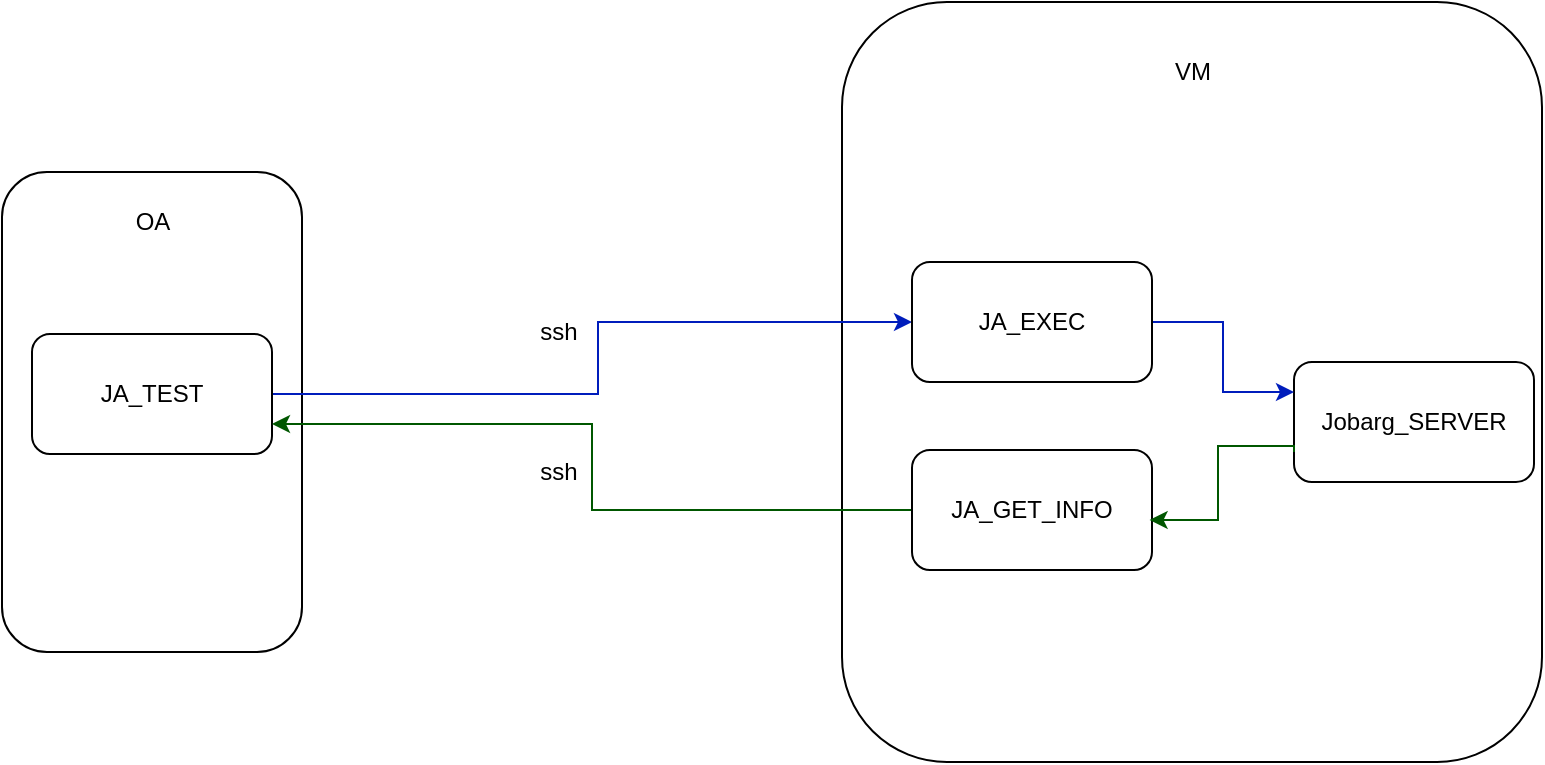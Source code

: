 <mxfile version="24.7.12">
  <diagram name="Page-1" id="TSFPr093VOYMbW9e3bXQ">
    <mxGraphModel dx="875" dy="472" grid="1" gridSize="10" guides="1" tooltips="1" connect="1" arrows="1" fold="1" page="1" pageScale="1" pageWidth="850" pageHeight="1100" math="0" shadow="0">
      <root>
        <mxCell id="0" />
        <mxCell id="1" parent="0" />
        <mxCell id="4NxBRebtptWnb1yivDOK-6" value="&lt;div align=&quot;center&quot;&gt;&lt;br&gt;&lt;/div&gt;" style="rounded=1;whiteSpace=wrap;html=1;" vertex="1" parent="1">
          <mxGeometry x="432" y="30" width="350" height="380" as="geometry" />
        </mxCell>
        <mxCell id="4NxBRebtptWnb1yivDOK-2" value="&lt;div align=&quot;center&quot;&gt;&lt;br&gt;&lt;/div&gt;" style="rounded=1;whiteSpace=wrap;html=1;" vertex="1" parent="1">
          <mxGeometry x="12" y="115" width="150" height="240" as="geometry" />
        </mxCell>
        <mxCell id="4NxBRebtptWnb1yivDOK-23" style="edgeStyle=orthogonalEdgeStyle;rounded=0;orthogonalLoop=1;jettySize=auto;html=1;entryX=0;entryY=0.5;entryDx=0;entryDy=0;fillColor=#0050ef;strokeColor=#001DBC;" edge="1" parent="1">
          <mxGeometry relative="1" as="geometry">
            <mxPoint x="147.0" y="225" as="sourcePoint" />
            <mxPoint x="467" y="190" as="targetPoint" />
            <Array as="points">
              <mxPoint x="147" y="226" />
              <mxPoint x="310" y="226" />
              <mxPoint x="310" y="190" />
            </Array>
          </mxGeometry>
        </mxCell>
        <mxCell id="4NxBRebtptWnb1yivDOK-1" value="JA_TEST" style="rounded=1;whiteSpace=wrap;html=1;" vertex="1" parent="1">
          <mxGeometry x="27" y="196" width="120" height="60" as="geometry" />
        </mxCell>
        <mxCell id="4NxBRebtptWnb1yivDOK-5" value="OA" style="text;html=1;align=center;verticalAlign=middle;resizable=0;points=[];autosize=1;strokeColor=none;fillColor=none;" vertex="1" parent="1">
          <mxGeometry x="67" y="125" width="40" height="30" as="geometry" />
        </mxCell>
        <mxCell id="4NxBRebtptWnb1yivDOK-7" value="&lt;div&gt;VM&lt;/div&gt;" style="text;html=1;align=center;verticalAlign=middle;resizable=0;points=[];autosize=1;strokeColor=none;fillColor=none;" vertex="1" parent="1">
          <mxGeometry x="587" y="50" width="40" height="30" as="geometry" />
        </mxCell>
        <mxCell id="4NxBRebtptWnb1yivDOK-9" value="Jobarg_SERVER" style="rounded=1;whiteSpace=wrap;html=1;" vertex="1" parent="1">
          <mxGeometry x="658" y="210" width="120" height="60" as="geometry" />
        </mxCell>
        <mxCell id="4NxBRebtptWnb1yivDOK-12" value="ssh" style="text;html=1;align=center;verticalAlign=middle;resizable=0;points=[];autosize=1;strokeColor=none;fillColor=none;" vertex="1" parent="1">
          <mxGeometry x="270" y="180" width="40" height="30" as="geometry" />
        </mxCell>
        <mxCell id="4NxBRebtptWnb1yivDOK-19" style="edgeStyle=orthogonalEdgeStyle;rounded=0;orthogonalLoop=1;jettySize=auto;html=1;entryX=0;entryY=0.25;entryDx=0;entryDy=0;fillColor=#0050ef;strokeColor=#001DBC;" edge="1" parent="1" source="4NxBRebtptWnb1yivDOK-13" target="4NxBRebtptWnb1yivDOK-9">
          <mxGeometry relative="1" as="geometry" />
        </mxCell>
        <mxCell id="4NxBRebtptWnb1yivDOK-13" value="JA_EXEC" style="rounded=1;whiteSpace=wrap;html=1;" vertex="1" parent="1">
          <mxGeometry x="467" y="160" width="120" height="60" as="geometry" />
        </mxCell>
        <mxCell id="4NxBRebtptWnb1yivDOK-26" style="edgeStyle=orthogonalEdgeStyle;rounded=0;orthogonalLoop=1;jettySize=auto;html=1;entryX=1;entryY=0.75;entryDx=0;entryDy=0;fillColor=#008a00;strokeColor=#005700;" edge="1" parent="1" source="4NxBRebtptWnb1yivDOK-14" target="4NxBRebtptWnb1yivDOK-1">
          <mxGeometry relative="1" as="geometry" />
        </mxCell>
        <mxCell id="4NxBRebtptWnb1yivDOK-14" value="&lt;div&gt;JA_GET_INFO&lt;/div&gt;" style="rounded=1;whiteSpace=wrap;html=1;" vertex="1" parent="1">
          <mxGeometry x="467" y="254" width="120" height="60" as="geometry" />
        </mxCell>
        <mxCell id="4NxBRebtptWnb1yivDOK-20" style="edgeStyle=orthogonalEdgeStyle;rounded=0;orthogonalLoop=1;jettySize=auto;html=1;entryX=0.99;entryY=0.4;entryDx=0;entryDy=0;entryPerimeter=0;fillColor=#008a00;strokeColor=#005700;exitX=0;exitY=0.75;exitDx=0;exitDy=0;" edge="1" parent="1" source="4NxBRebtptWnb1yivDOK-9">
          <mxGeometry relative="1" as="geometry">
            <mxPoint x="650" y="252" as="sourcePoint" />
            <mxPoint x="585.8" y="289.0" as="targetPoint" />
            <Array as="points">
              <mxPoint x="658" y="252" />
              <mxPoint x="620" y="252" />
              <mxPoint x="620" y="289" />
            </Array>
          </mxGeometry>
        </mxCell>
        <mxCell id="4NxBRebtptWnb1yivDOK-21" value="ssh" style="text;html=1;align=center;verticalAlign=middle;resizable=0;points=[];autosize=1;strokeColor=none;fillColor=none;" vertex="1" parent="1">
          <mxGeometry x="270" y="250" width="40" height="30" as="geometry" />
        </mxCell>
      </root>
    </mxGraphModel>
  </diagram>
</mxfile>
